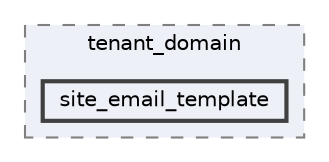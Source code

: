digraph "resources/views/backend/site_super_admin/tenant_domain/site_email_template"
{
 // LATEX_PDF_SIZE
  bgcolor="transparent";
  edge [fontname=Helvetica,fontsize=10,labelfontname=Helvetica,labelfontsize=10];
  node [fontname=Helvetica,fontsize=10,shape=box,height=0.2,width=0.4];
  compound=true
  subgraph clusterdir_5975ae8f8da94179778981b03fa6a768 {
    graph [ bgcolor="#edf0f7", pencolor="grey50", label="tenant_domain", fontname=Helvetica,fontsize=10 style="filled,dashed", URL="dir_5975ae8f8da94179778981b03fa6a768.html",tooltip=""]
  dir_c10345448566b236520ddd8ef5e1e582 [label="site_email_template", fillcolor="#edf0f7", color="grey25", style="filled,bold", URL="dir_c10345448566b236520ddd8ef5e1e582.html",tooltip=""];
  }
}
